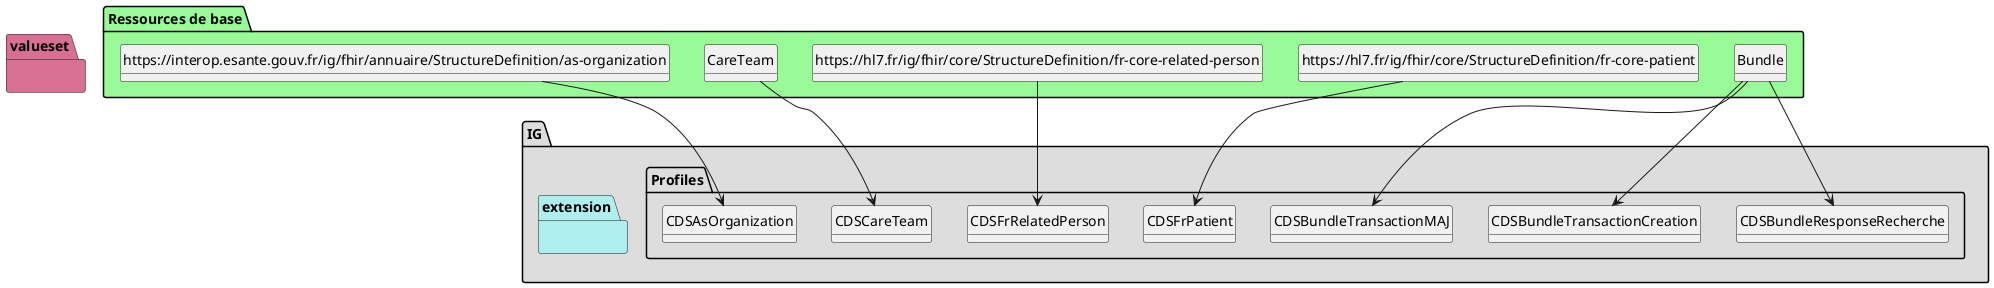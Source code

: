 @startuml
set namespaceSeparator ?
hide circle
hide class fields

package IG #DDDDDD{

     package Profiles #DDDDDD{

        class CDSBundleResponseRecherche{

             Bundle.type => [None..None]
             Bundle.entry => [None..None]
             Bundle.entry:careTeam => [0..*]
             Bundle.entry:careTeam.resource => [1..None]
             Bundle.entry:careTeam.search.mode => [None..None]
             Bundle.entry:careTeam.request => [None..0]
             Bundle.entry:careTeam.response => [None..0]
             Bundle.entry:patient => [0..*]
             Bundle.entry:patient.resource => [1..None]
             Bundle.entry:patient.search.mode => [None..None]
             Bundle.entry:patient.request => [None..0]
             Bundle.entry:patient.response => [None..0]
             Bundle.entry:relatedPerson => [0..*]
             Bundle.entry:relatedPerson.resource => [1..None]
             Bundle.entry:relatedPerson.search.mode => [None..None]
             Bundle.entry:relatedPerson.request => [None..0]
             Bundle.entry:relatedPerson.response => [None..0]
             Bundle.entry:organization => [0..*]
             Bundle.entry:organization.resource => [1..None]
             Bundle.entry:organization.search.mode => [None..None]
             Bundle.entry:organization.request => [None..0]
             Bundle.entry:organization.response => [None..0]
             Bundle.entry:practitionerRoleOrg => [0..*]
             Bundle.entry:practitionerRoleOrg.resource => [1..None]
             Bundle.entry:practitionerRoleOrg.search.mode => [None..None]
             Bundle.entry:practitionerRoleOrg.request => [None..0]
             Bundle.entry:practitionerRoleOrg.response => [None..0]
             Bundle.entry:practitionerPro => [0..*]
             Bundle.entry:practitionerPro.resource => [1..None]
             Bundle.entry:practitionerPro.search.mode => [None..None]
             Bundle.entry:practitionerPro.request => [None..0]
             Bundle.entry:practitionerPro.response => [None..0]
        } 

        class CDSBundleTransactionCreation{

             Bundle.type => [None..None]
             Bundle.entry => [2..None]
             Bundle.entry:careTeam => [1..1]
             Bundle.entry:careTeam.resource => [1..None]
             Bundle.entry:careTeam.request.method => [None..None]
             Bundle.entry:careTeam.response => [None..0]
             Bundle.entry:patient => [1..1]
             Bundle.entry:patient.resource => [1..None]
             Bundle.entry:patient.request.method => [None..None]
             Bundle.entry:patient.response => [None..0]
             Bundle.entry:relatedPerson => [0..*]
             Bundle.entry:relatedPerson.resource => [1..None]
             Bundle.entry:relatedPerson.request.method => [None..None]
             Bundle.entry:relatedPerson.response => [None..0]
             Bundle.entry:organization => [0..*]
             Bundle.entry:organization.resource => [1..None]
             Bundle.entry:organization.request.method => [None..None]
             Bundle.entry:organization.response => [None..0]
             Bundle.entry:practitionerRoleOrg => [0..*]
             Bundle.entry:practitionerRoleOrg.resource => [1..None]
             Bundle.entry:practitionerRoleOrg.request.method => [None..None]
             Bundle.entry:practitionerRoleOrg.response => [None..0]
             Bundle.entry:practitionerPro => [0..*]
             Bundle.entry:practitionerPro.resource => [1..None]
             Bundle.entry:practitionerPro.request.method => [None..None]
             Bundle.entry:practitionerPro.response => [None..0]
        } 

        class CDSBundleTransactionMAJ{

             Bundle.type => [None..None]
             Bundle.entry => [1..None]
             Bundle.entry:careTeam => [0..*]
             Bundle.entry:careTeam.resource => [1..None]
             Bundle.entry:careTeam.request.method => [None..None]
             Bundle.entry:careTeam.response => [None..0]
             Bundle.entry:patient => [0..*]
             Bundle.entry:patient.resource => [1..None]
             Bundle.entry:patient.request.method => [None..None]
             Bundle.entry:patient.response => [None..0]
             Bundle.entry:relatedPerson => [0..*]
             Bundle.entry:relatedPerson.resource => [1..None]
             Bundle.entry:relatedPerson.request.method => [None..None]
             Bundle.entry:relatedPerson.response => [None..0]
             Bundle.entry:organization => [0..*]
             Bundle.entry:organization.resource => [1..None]
             Bundle.entry:organization.request.method => [None..None]
             Bundle.entry:organization.response => [None..0]
             Bundle.entry:practitionerRoleOrg => [0..*]
             Bundle.entry:practitionerRoleOrg.resource => [1..None]
             Bundle.entry:practitionerRoleOrg.request.method => [None..None]
             Bundle.entry:practitionerRoleOrg.response => [None..0]
             Bundle.entry:practitionerPro => [0..*]
             Bundle.entry:practitionerPro.resource => [1..None]
             Bundle.entry:practitionerPro.request.method => [None..None]
             Bundle.entry:practitionerPro.response => [None..0]
        } 

        class CDSFrPatient{

             Patient.meta => [None..None]
             Patient.identifier => [1..None]
             Patient.telecom => [1..None]
             Patient.address => [1..None]
        } 

        class CDSFrRelatedPerson{

             RelatedPerson.identifier => [None..None]
             RelatedPerson.patient => [None..None]
             RelatedPerson.relationship => [1..None]
             RelatedPerson.relationship:Role => [1..None]
             RelatedPerson.relationship:RelationType => [None..1]
             RelatedPerson.name => [1..1]
             RelatedPerson.name.family => [1..None]
             RelatedPerson.name.given => [None..1]
             RelatedPerson.telecom => [1..None]
        } 

        class CDSCareTeam{

             CareTeam.meta => [1..None]
             CareTeam.meta.lastUpdated => [None..None]
             CareTeam.identifier => [1..1]
             CareTeam.identifier.value => [1..None]
             CareTeam.status => [1..None]
             CareTeam.category => [None..None]
             CareTeam.name => [1..None]
             CareTeam.subject => [1..None]
             CareTeam.encounter => [None..None]
             CareTeam.period => [1..None]
             CareTeam.period.start => [1..None]
             CareTeam.period.end => [None..None]
             CareTeam.participant => [None..None]
             CareTeam.participant.member => [1..None]
             CareTeam.participant.period => [None..None]
             CareTeam.participant.period.start => [1..None]
             CareTeam.managingOrganization => [None..None]
             CareTeam.telecom => [None..None]
             CareTeam.note => [None..None]
        } 

        class CDSAsOrganization{

             Organization.identifier:identifierOI => [0..1]
             Organization.identifier:identifierOI.type => [1..None]
             Organization.identifier:identifierOI.system => [None..None]
             Organization.partOf => [None..None]
         }

     }
     package extension #paleturquoise {


         }
     }
     package valueset #PaleVioletRed{
       }

package "Ressources de base" #palegreen {

 class "Bundle" as  class94c51f19c37f96ed231f5a0ae512b2a8 

    class94c51f19c37f96ed231f5a0ae512b2a8 --> CDSBundleResponseRecherche

 class "Bundle" as  class94c51f19c37f96ed231f5a0ae512b2a8 

    class94c51f19c37f96ed231f5a0ae512b2a8 --> CDSBundleTransactionCreation

 class "Bundle" as  class94c51f19c37f96ed231f5a0ae512b2a8 

    class94c51f19c37f96ed231f5a0ae512b2a8 --> CDSBundleTransactionMAJ

 class "https://hl7.fr/ig/fhir/core/StructureDefinition/fr-core-patient" as  classcb72a5551de902d7716887df67489a97 

    classcb72a5551de902d7716887df67489a97 --> CDSFrPatient

 class "https://hl7.fr/ig/fhir/core/StructureDefinition/fr-core-related-person" as  class73d64d75d9b8829a511eb36c46458829 

    class73d64d75d9b8829a511eb36c46458829 --> CDSFrRelatedPerson

 class "CareTeam" as  class99bade88e2b9cdcc23b2ec3bcc841176 

    class99bade88e2b9cdcc23b2ec3bcc841176 --> CDSCareTeam

 class "https://interop.esante.gouv.fr/ig/fhir/annuaire/StructureDefinition/as-organization" as  class02104d9d29574b85b8bdd491de969f0d 

    class02104d9d29574b85b8bdd491de969f0d --> CDSAsOrganization
}
@enduml